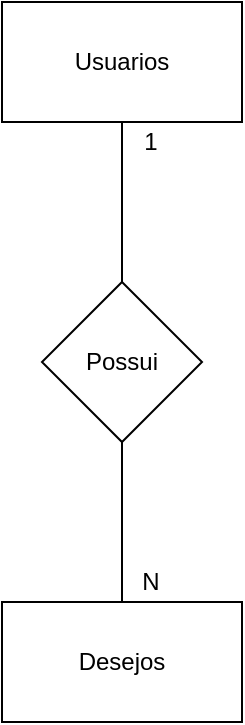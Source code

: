 <mxfile version="14.5.1" type="device" pages="2"><diagram id="FK1Wuhb0OUKFc9eHmzMD" name="Conceitual "><mxGraphModel dx="852" dy="504" grid="1" gridSize="10" guides="1" tooltips="1" connect="1" arrows="1" fold="1" page="1" pageScale="1" pageWidth="827" pageHeight="1169" math="0" shadow="0"><root><mxCell id="0"/><mxCell id="1" parent="0"/><mxCell id="WEhl6PpvhEyvJfWx6tuI-1" value="Desejos" style="rounded=0;whiteSpace=wrap;html=1;" vertex="1" parent="1"><mxGeometry x="340" y="340" width="120" height="60" as="geometry"/></mxCell><mxCell id="WEhl6PpvhEyvJfWx6tuI-4" style="edgeStyle=orthogonalEdgeStyle;rounded=0;orthogonalLoop=1;jettySize=auto;html=1;exitX=0.5;exitY=1;exitDx=0;exitDy=0;entryX=0.5;entryY=0;entryDx=0;entryDy=0;endArrow=none;endFill=0;" edge="1" parent="1" source="WEhl6PpvhEyvJfWx6tuI-2" target="WEhl6PpvhEyvJfWx6tuI-3"><mxGeometry relative="1" as="geometry"/></mxCell><mxCell id="WEhl6PpvhEyvJfWx6tuI-2" value="Usuarios" style="rounded=0;whiteSpace=wrap;html=1;" vertex="1" parent="1"><mxGeometry x="340" y="40" width="120" height="60" as="geometry"/></mxCell><mxCell id="WEhl6PpvhEyvJfWx6tuI-5" style="edgeStyle=orthogonalEdgeStyle;rounded=0;orthogonalLoop=1;jettySize=auto;html=1;exitX=0.5;exitY=1;exitDx=0;exitDy=0;entryX=0.5;entryY=0;entryDx=0;entryDy=0;endArrow=none;endFill=0;" edge="1" parent="1" source="WEhl6PpvhEyvJfWx6tuI-3" target="WEhl6PpvhEyvJfWx6tuI-1"><mxGeometry relative="1" as="geometry"/></mxCell><mxCell id="WEhl6PpvhEyvJfWx6tuI-3" value="Possui" style="rhombus;whiteSpace=wrap;html=1;" vertex="1" parent="1"><mxGeometry x="360" y="180" width="80" height="80" as="geometry"/></mxCell><mxCell id="WEhl6PpvhEyvJfWx6tuI-6" value="1" style="text;html=1;align=center;verticalAlign=middle;resizable=0;points=[];autosize=1;" vertex="1" parent="1"><mxGeometry x="404" y="100" width="20" height="20" as="geometry"/></mxCell><mxCell id="WEhl6PpvhEyvJfWx6tuI-7" value="N" style="text;html=1;align=center;verticalAlign=middle;resizable=0;points=[];autosize=1;" vertex="1" parent="1"><mxGeometry x="404" y="320" width="20" height="20" as="geometry"/></mxCell></root></mxGraphModel></diagram><diagram id="zOzx9J3pca_CTXAn5XYU" name="Lógico"><mxGraphModel dx="852" dy="504" grid="1" gridSize="10" guides="1" tooltips="1" connect="1" arrows="1" fold="1" page="1" pageScale="1" pageWidth="827" pageHeight="1169" math="0" shadow="0"><root><mxCell id="DR5hJ1IHOV0pPnaEnOeq-0"/><mxCell id="DR5hJ1IHOV0pPnaEnOeq-1" parent="DR5hJ1IHOV0pPnaEnOeq-0"/><mxCell id="kAkKPfArTwHtFp-sZNix-0" value="Desejos" style="shape=table;startSize=30;container=1;collapsible=1;childLayout=tableLayout;fixedRows=1;rowLines=0;fontStyle=1;align=center;resizeLast=1;" vertex="1" parent="DR5hJ1IHOV0pPnaEnOeq-1"><mxGeometry x="414" y="80" width="180" height="130" as="geometry"/></mxCell><mxCell id="kAkKPfArTwHtFp-sZNix-1" value="" style="shape=partialRectangle;collapsible=0;dropTarget=0;pointerEvents=0;fillColor=none;top=0;left=0;bottom=1;right=0;points=[[0,0.5],[1,0.5]];portConstraint=eastwest;" vertex="1" parent="kAkKPfArTwHtFp-sZNix-0"><mxGeometry y="30" width="180" height="30" as="geometry"/></mxCell><mxCell id="kAkKPfArTwHtFp-sZNix-2" value="PK" style="shape=partialRectangle;connectable=0;fillColor=none;top=0;left=0;bottom=0;right=0;fontStyle=1;overflow=hidden;" vertex="1" parent="kAkKPfArTwHtFp-sZNix-1"><mxGeometry width="30" height="30" as="geometry"/></mxCell><mxCell id="kAkKPfArTwHtFp-sZNix-3" value="IdDesejo" style="shape=partialRectangle;connectable=0;fillColor=none;top=0;left=0;bottom=0;right=0;align=left;spacingLeft=6;fontStyle=5;overflow=hidden;" vertex="1" parent="kAkKPfArTwHtFp-sZNix-1"><mxGeometry x="30" width="150" height="30" as="geometry"/></mxCell><mxCell id="kAkKPfArTwHtFp-sZNix-13" value="" style="shape=partialRectangle;collapsible=0;dropTarget=0;pointerEvents=0;fillColor=none;top=0;left=0;bottom=1;right=0;points=[[0,0.5],[1,0.5]];portConstraint=eastwest;" vertex="1" parent="kAkKPfArTwHtFp-sZNix-0"><mxGeometry y="60" width="180" height="30" as="geometry"/></mxCell><mxCell id="kAkKPfArTwHtFp-sZNix-14" value="FK" style="shape=partialRectangle;connectable=0;fillColor=none;top=0;left=0;bottom=0;right=0;fontStyle=1;overflow=hidden;" vertex="1" parent="kAkKPfArTwHtFp-sZNix-13"><mxGeometry width="30" height="30" as="geometry"/></mxCell><mxCell id="kAkKPfArTwHtFp-sZNix-15" value="IdUsuario" style="shape=partialRectangle;connectable=0;fillColor=none;top=0;left=0;bottom=0;right=0;align=left;spacingLeft=6;fontStyle=5;overflow=hidden;" vertex="1" parent="kAkKPfArTwHtFp-sZNix-13"><mxGeometry x="30" width="150" height="30" as="geometry"/></mxCell><mxCell id="kAkKPfArTwHtFp-sZNix-4" value="" style="shape=partialRectangle;collapsible=0;dropTarget=0;pointerEvents=0;fillColor=none;top=0;left=0;bottom=0;right=0;points=[[0,0.5],[1,0.5]];portConstraint=eastwest;" vertex="1" parent="kAkKPfArTwHtFp-sZNix-0"><mxGeometry y="90" width="180" height="30" as="geometry"/></mxCell><mxCell id="kAkKPfArTwHtFp-sZNix-5" value="" style="shape=partialRectangle;connectable=0;fillColor=none;top=0;left=0;bottom=0;right=0;editable=1;overflow=hidden;" vertex="1" parent="kAkKPfArTwHtFp-sZNix-4"><mxGeometry width="30" height="30" as="geometry"/></mxCell><mxCell id="kAkKPfArTwHtFp-sZNix-6" value="Descrição" style="shape=partialRectangle;connectable=0;fillColor=none;top=0;left=0;bottom=0;right=0;align=left;spacingLeft=6;overflow=hidden;" vertex="1" parent="kAkKPfArTwHtFp-sZNix-4"><mxGeometry x="30" width="150" height="30" as="geometry"/></mxCell><mxCell id="kAkKPfArTwHtFp-sZNix-16" value="Usuario" style="shape=table;startSize=30;container=1;collapsible=1;childLayout=tableLayout;fixedRows=1;rowLines=0;fontStyle=1;align=center;resizeLast=1;" vertex="1" parent="DR5hJ1IHOV0pPnaEnOeq-1"><mxGeometry x="90" y="80" width="180" height="120" as="geometry"/></mxCell><mxCell id="kAkKPfArTwHtFp-sZNix-17" value="" style="shape=partialRectangle;collapsible=0;dropTarget=0;pointerEvents=0;fillColor=none;top=0;left=0;bottom=1;right=0;points=[[0,0.5],[1,0.5]];portConstraint=eastwest;" vertex="1" parent="kAkKPfArTwHtFp-sZNix-16"><mxGeometry y="30" width="180" height="30" as="geometry"/></mxCell><mxCell id="kAkKPfArTwHtFp-sZNix-18" value="PK" style="shape=partialRectangle;connectable=0;fillColor=none;top=0;left=0;bottom=0;right=0;fontStyle=1;overflow=hidden;" vertex="1" parent="kAkKPfArTwHtFp-sZNix-17"><mxGeometry width="30" height="30" as="geometry"/></mxCell><mxCell id="kAkKPfArTwHtFp-sZNix-19" value="IdUsuario" style="shape=partialRectangle;connectable=0;fillColor=none;top=0;left=0;bottom=0;right=0;align=left;spacingLeft=6;fontStyle=5;overflow=hidden;" vertex="1" parent="kAkKPfArTwHtFp-sZNix-17"><mxGeometry x="30" width="150" height="30" as="geometry"/></mxCell><mxCell id="kAkKPfArTwHtFp-sZNix-20" value="" style="shape=partialRectangle;collapsible=0;dropTarget=0;pointerEvents=0;fillColor=none;top=0;left=0;bottom=0;right=0;points=[[0,0.5],[1,0.5]];portConstraint=eastwest;" vertex="1" parent="kAkKPfArTwHtFp-sZNix-16"><mxGeometry y="60" width="180" height="30" as="geometry"/></mxCell><mxCell id="kAkKPfArTwHtFp-sZNix-21" value="" style="shape=partialRectangle;connectable=0;fillColor=none;top=0;left=0;bottom=0;right=0;editable=1;overflow=hidden;" vertex="1" parent="kAkKPfArTwHtFp-sZNix-20"><mxGeometry width="30" height="30" as="geometry"/></mxCell><mxCell id="kAkKPfArTwHtFp-sZNix-22" value="Email" style="shape=partialRectangle;connectable=0;fillColor=none;top=0;left=0;bottom=0;right=0;align=left;spacingLeft=6;overflow=hidden;" vertex="1" parent="kAkKPfArTwHtFp-sZNix-20"><mxGeometry x="30" width="150" height="30" as="geometry"/></mxCell><mxCell id="kAkKPfArTwHtFp-sZNix-23" value="" style="shape=partialRectangle;collapsible=0;dropTarget=0;pointerEvents=0;fillColor=none;top=0;left=0;bottom=0;right=0;points=[[0,0.5],[1,0.5]];portConstraint=eastwest;" vertex="1" parent="kAkKPfArTwHtFp-sZNix-16"><mxGeometry y="90" width="180" height="30" as="geometry"/></mxCell><mxCell id="kAkKPfArTwHtFp-sZNix-24" value="" style="shape=partialRectangle;connectable=0;fillColor=none;top=0;left=0;bottom=0;right=0;editable=1;overflow=hidden;" vertex="1" parent="kAkKPfArTwHtFp-sZNix-23"><mxGeometry width="30" height="30" as="geometry"/></mxCell><mxCell id="kAkKPfArTwHtFp-sZNix-25" value="Senha" style="shape=partialRectangle;connectable=0;fillColor=none;top=0;left=0;bottom=0;right=0;align=left;spacingLeft=6;overflow=hidden;" vertex="1" parent="kAkKPfArTwHtFp-sZNix-23"><mxGeometry x="30" width="150" height="30" as="geometry"/></mxCell><mxCell id="kAkKPfArTwHtFp-sZNix-29" style="edgeStyle=orthogonalEdgeStyle;orthogonalLoop=1;jettySize=auto;html=1;exitX=1;exitY=0.5;exitDx=0;exitDy=0;entryX=0;entryY=0.5;entryDx=0;entryDy=0;endArrow=ERoneToMany;endFill=0;rounded=1;" edge="1" parent="DR5hJ1IHOV0pPnaEnOeq-1" source="kAkKPfArTwHtFp-sZNix-17" target="kAkKPfArTwHtFp-sZNix-13"><mxGeometry relative="1" as="geometry"/></mxCell></root></mxGraphModel></diagram></mxfile>